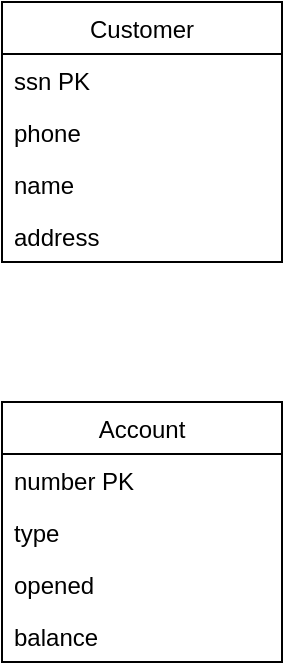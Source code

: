 <mxfile version="20.8.23" type="github">
  <diagram name="Page-1" id="3jNbuiG4JJCg7Hkz3Z7T">
    <mxGraphModel dx="314" dy="571" grid="1" gridSize="10" guides="1" tooltips="1" connect="1" arrows="1" fold="1" page="1" pageScale="1" pageWidth="850" pageHeight="1100" math="0" shadow="0">
      <root>
        <mxCell id="0" />
        <mxCell id="1" parent="0" />
        <mxCell id="YPll27ozu9HzENL22vCL-1" value="Account" style="swimlane;fontStyle=0;childLayout=stackLayout;horizontal=1;startSize=26;fillColor=none;horizontalStack=0;resizeParent=1;resizeParentMax=0;resizeLast=0;collapsible=1;marginBottom=0;" vertex="1" parent="1">
          <mxGeometry x="230" y="460" width="140" height="130" as="geometry" />
        </mxCell>
        <mxCell id="YPll27ozu9HzENL22vCL-2" value="number PK" style="text;strokeColor=none;fillColor=none;align=left;verticalAlign=top;spacingLeft=4;spacingRight=4;overflow=hidden;rotatable=0;points=[[0,0.5],[1,0.5]];portConstraint=eastwest;" vertex="1" parent="YPll27ozu9HzENL22vCL-1">
          <mxGeometry y="26" width="140" height="26" as="geometry" />
        </mxCell>
        <mxCell id="YPll27ozu9HzENL22vCL-3" value="type" style="text;strokeColor=none;fillColor=none;align=left;verticalAlign=top;spacingLeft=4;spacingRight=4;overflow=hidden;rotatable=0;points=[[0,0.5],[1,0.5]];portConstraint=eastwest;" vertex="1" parent="YPll27ozu9HzENL22vCL-1">
          <mxGeometry y="52" width="140" height="26" as="geometry" />
        </mxCell>
        <mxCell id="YPll27ozu9HzENL22vCL-4" value="opened" style="text;strokeColor=none;fillColor=none;align=left;verticalAlign=top;spacingLeft=4;spacingRight=4;overflow=hidden;rotatable=0;points=[[0,0.5],[1,0.5]];portConstraint=eastwest;" vertex="1" parent="YPll27ozu9HzENL22vCL-1">
          <mxGeometry y="78" width="140" height="26" as="geometry" />
        </mxCell>
        <mxCell id="YPll27ozu9HzENL22vCL-5" value="balance" style="text;strokeColor=none;fillColor=none;align=left;verticalAlign=top;spacingLeft=4;spacingRight=4;overflow=hidden;rotatable=0;points=[[0,0.5],[1,0.5]];portConstraint=eastwest;" vertex="1" parent="YPll27ozu9HzENL22vCL-1">
          <mxGeometry y="104" width="140" height="26" as="geometry" />
        </mxCell>
        <mxCell id="YPll27ozu9HzENL22vCL-6" value="Customer" style="swimlane;fontStyle=0;childLayout=stackLayout;horizontal=1;startSize=26;fillColor=none;horizontalStack=0;resizeParent=1;resizeParentMax=0;resizeLast=0;collapsible=1;marginBottom=0;" vertex="1" parent="1">
          <mxGeometry x="230" y="260" width="140" height="130" as="geometry" />
        </mxCell>
        <mxCell id="YPll27ozu9HzENL22vCL-7" value="ssn PK" style="text;strokeColor=none;fillColor=none;align=left;verticalAlign=top;spacingLeft=4;spacingRight=4;overflow=hidden;rotatable=0;points=[[0,0.5],[1,0.5]];portConstraint=eastwest;" vertex="1" parent="YPll27ozu9HzENL22vCL-6">
          <mxGeometry y="26" width="140" height="26" as="geometry" />
        </mxCell>
        <mxCell id="YPll27ozu9HzENL22vCL-8" value="phone" style="text;strokeColor=none;fillColor=none;align=left;verticalAlign=top;spacingLeft=4;spacingRight=4;overflow=hidden;rotatable=0;points=[[0,0.5],[1,0.5]];portConstraint=eastwest;" vertex="1" parent="YPll27ozu9HzENL22vCL-6">
          <mxGeometry y="52" width="140" height="26" as="geometry" />
        </mxCell>
        <mxCell id="YPll27ozu9HzENL22vCL-9" value="name" style="text;strokeColor=none;fillColor=none;align=left;verticalAlign=top;spacingLeft=4;spacingRight=4;overflow=hidden;rotatable=0;points=[[0,0.5],[1,0.5]];portConstraint=eastwest;" vertex="1" parent="YPll27ozu9HzENL22vCL-6">
          <mxGeometry y="78" width="140" height="26" as="geometry" />
        </mxCell>
        <mxCell id="YPll27ozu9HzENL22vCL-10" value="address" style="text;strokeColor=none;fillColor=none;align=left;verticalAlign=top;spacingLeft=4;spacingRight=4;overflow=hidden;rotatable=0;points=[[0,0.5],[1,0.5]];portConstraint=eastwest;" vertex="1" parent="YPll27ozu9HzENL22vCL-6">
          <mxGeometry y="104" width="140" height="26" as="geometry" />
        </mxCell>
      </root>
    </mxGraphModel>
  </diagram>
</mxfile>
